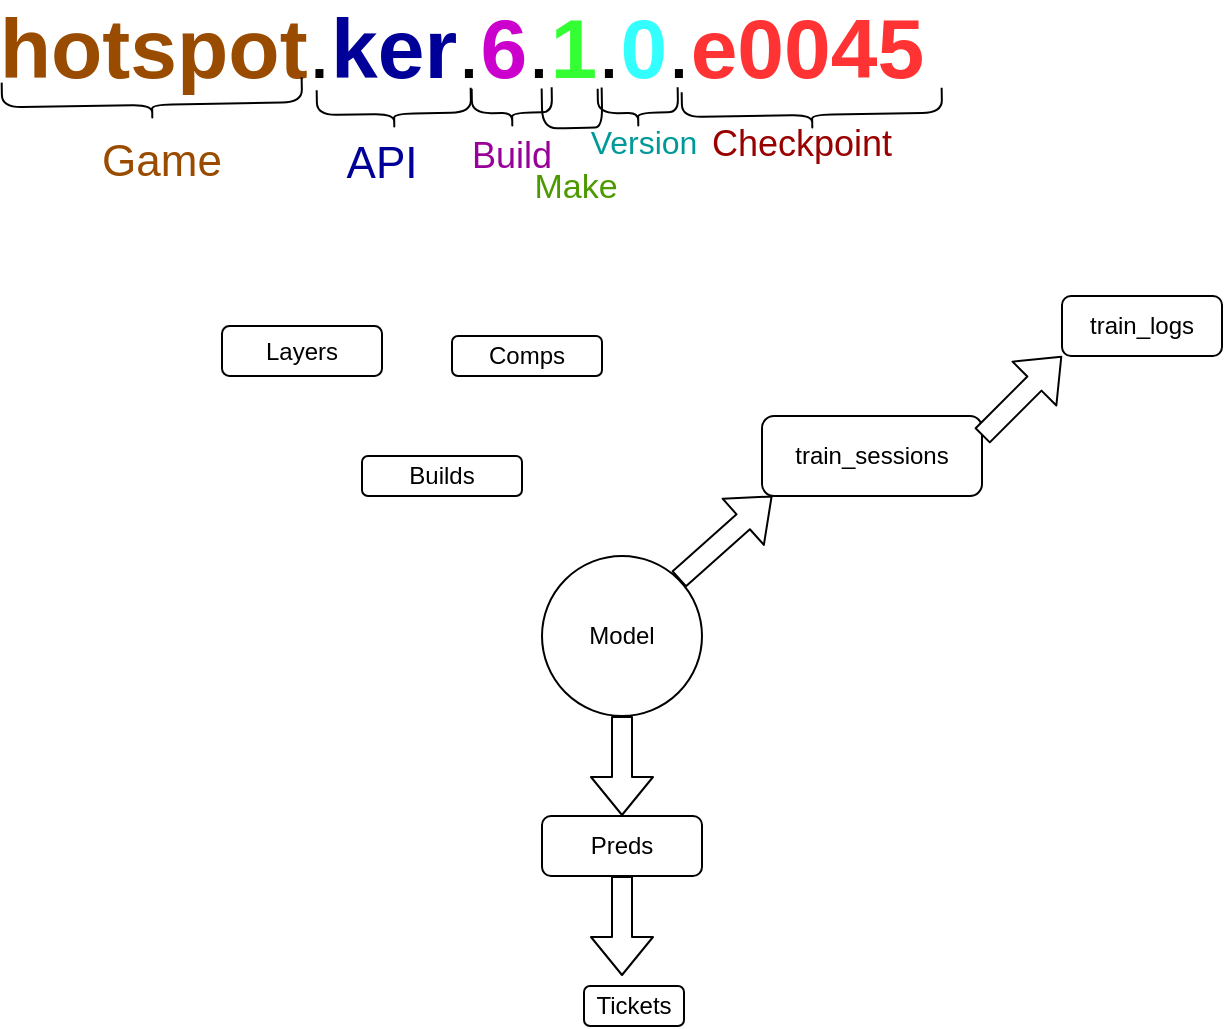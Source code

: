 <mxGraphModel grid="1" gridSize="10" guides="1" tooltips="1" connect="1" arrows="1" fold="1" page="1" pageScale="1" pageWidth="850" pageHeight="1100" background="#ffffff"><root><mxCell id="0"/><mxCell id="1" parent="0"/><mxCell id="2" value="" style="ellipse;whiteSpace=wrap;html=1;aspect=fixed;" parent="1" vertex="1"><mxGeometry x="300" y="298" width="80" height="80" as="geometry"/></mxCell><mxCell id="3" value="Model" style="text;html=1;strokeColor=none;fillColor=none;align=center;verticalAlign=middle;whiteSpace=wrap;rounded=0;" parent="1" vertex="1"><mxGeometry x="320" y="328" width="40" height="20" as="geometry"/></mxCell><mxCell id="4" value="train_sessions" style="rounded=1;whiteSpace=wrap;html=1;" parent="1" vertex="1"><mxGeometry x="410" y="228" width="110" height="40" as="geometry"/></mxCell><mxCell id="6" value="train_logs" style="rounded=1;whiteSpace=wrap;html=1;" parent="1" vertex="1"><mxGeometry x="560" y="168" width="80" height="30" as="geometry"/></mxCell><mxCell id="7" value="" style="shape=flexArrow;endArrow=classic;html=1;fillColor=#ffffff;entryX=0.047;entryY=0.998;entryPerimeter=0;exitX=1;exitY=0;" parent="1" source="2" target="4" edge="1"><mxGeometry width="50" height="50" relative="1" as="geometry"><mxPoint x="221" y="308" as="sourcePoint"/><mxPoint x="410" y="258" as="targetPoint"/></mxGeometry></mxCell><mxCell id="9" value="" style="shape=flexArrow;endArrow=classic;html=1;fillColor=#ffffff;exitX=1;exitY=0.25;entryX=0.25;entryY=1;" parent="1" source="4" edge="1"><mxGeometry width="50" height="50" relative="1" as="geometry"><mxPoint x="510" y="228" as="sourcePoint"/><mxPoint x="560" y="198" as="targetPoint"/></mxGeometry></mxCell><mxCell id="10" value="Preds" style="rounded=1;whiteSpace=wrap;html=1;" parent="1" vertex="1"><mxGeometry x="300" y="428" width="80" height="30" as="geometry"/></mxCell><mxCell id="11" value="Tickets" style="rounded=1;whiteSpace=wrap;html=1;" parent="1" vertex="1"><mxGeometry x="321" y="513" width="50" height="20" as="geometry"/></mxCell><mxCell id="12" value="" style="shape=flexArrow;endArrow=classic;html=1;fillColor=#ffffff;exitX=0.5;exitY=1;entryX=0.5;entryY=0;" parent="1" source="2" target="10" edge="1"><mxGeometry width="50" height="50" relative="1" as="geometry"><mxPoint x="151" y="478" as="sourcePoint"/><mxPoint x="201" y="428" as="targetPoint"/></mxGeometry></mxCell><mxCell id="13" value="" style="shape=flexArrow;endArrow=classic;html=1;fillColor=#ffffff;entryX=0.5;entryY=0;exitX=0.5;exitY=1;" parent="1" source="10" edge="1"><mxGeometry width="50" height="50" relative="1" as="geometry"><mxPoint x="160" y="598" as="sourcePoint"/><mxPoint x="340" y="508" as="targetPoint"/></mxGeometry></mxCell><mxCell id="17" value="Layers" style="rounded=1;whiteSpace=wrap;html=1;" parent="1" vertex="1"><mxGeometry x="140" y="183" width="80" height="25" as="geometry"/></mxCell><mxCell id="18" value="Builds" style="rounded=1;whiteSpace=wrap;html=1;" parent="1" vertex="1"><mxGeometry x="210" y="248" width="80" height="20" as="geometry"/></mxCell><mxCell id="20" value="Comps" style="rounded=1;whiteSpace=wrap;html=1;" parent="1" vertex="1"><mxGeometry x="255" y="188" width="75" height="20" as="geometry"/></mxCell><mxCell id="22" value="&lt;font color=&quot;#994c00&quot; style=&quot;font-size: 42px;&quot;&gt;&lt;b&gt;hotspot&lt;/b&gt;&lt;/font&gt;.&lt;font color=&quot;#000099&quot; style=&quot;font-size: 42px;&quot;&gt;&lt;b&gt;ker&lt;/b&gt;&lt;/font&gt;.&lt;font color=&quot;#cc00cc&quot; style=&quot;font-size: 42px;&quot;&gt;&lt;b&gt;6&lt;/b&gt;&lt;/font&gt;.&lt;font color=&quot;#33ff33&quot; style=&quot;font-size: 42px;&quot;&gt;&lt;b&gt;1&lt;/b&gt;&lt;/font&gt;.&lt;font color=&quot;#33ffff&quot; style=&quot;font-size: 42px;&quot;&gt;&lt;b&gt;0&lt;/b&gt;&lt;/font&gt;.&lt;font color=&quot;#ff3333&quot; style=&quot;font-size: 42px;&quot;&gt;&lt;b&gt;e0045&lt;/b&gt;&lt;/font&gt;" style="text;html=1;strokeColor=none;fillColor=none;align=center;verticalAlign=middle;whiteSpace=wrap;rounded=0;fontSize=42;" parent="1" vertex="1"><mxGeometry x="30" y="30" width="460" height="30" as="geometry"/></mxCell><mxCell id="25" value="" style="shape=curlyBracket;whiteSpace=wrap;html=1;rounded=1;rotation=-91;fontColor=#994C00;size=0.38;" parent="1" vertex="1"><mxGeometry x="95" y="-5" width="20" height="150" as="geometry"/></mxCell><mxCell id="26" value="" style="shape=curlyBracket;whiteSpace=wrap;html=1;rounded=1;rotation=-91;fontColor=#994C00;size=0.38;" parent="1" vertex="1"><mxGeometry x="275" y="54" width="20" height="40" as="geometry"/></mxCell><mxCell id="27" value="" style="shape=curlyBracket;whiteSpace=wrap;html=1;rounded=1;rotation=-91;fontColor=#994C00;size=0;" parent="1" vertex="1"><mxGeometry x="305" y="59" width="20" height="30" as="geometry"/></mxCell><mxCell id="28" value="" style="shape=curlyBracket;whiteSpace=wrap;html=1;rounded=1;rotation=-91;fontColor=#994C00;size=0.38;" parent="1" vertex="1"><mxGeometry x="338" y="54" width="20" height="40" as="geometry"/></mxCell><mxCell id="29" value="" style="shape=curlyBracket;whiteSpace=wrap;html=1;rounded=1;rotation=-91;fontColor=#994C00;size=0.38;" parent="1" vertex="1"><mxGeometry x="425" y="10" width="20" height="130" as="geometry"/></mxCell><mxCell id="34" value="" style="shape=curlyBracket;whiteSpace=wrap;html=1;rounded=1;rotation=-91;fontColor=#994C00;size=0.38;" parent="1" vertex="1"><mxGeometry x="216" y="36" width="20" height="77" as="geometry"/></mxCell><mxCell id="35" value="&lt;font color=&quot;#990099&quot;&gt;Build&lt;/font&gt;" style="text;html=1;strokeColor=none;fillColor=none;align=center;verticalAlign=middle;whiteSpace=wrap;rounded=0;fontSize=18;fontColor=#994C00;" parent="1" vertex="1"><mxGeometry x="265" y="95" width="40" height="5" as="geometry"/></mxCell><mxCell id="36" value="&lt;font style=&quot;font-size: 22px&quot;&gt;Game&lt;/font&gt;" style="text;html=1;strokeColor=none;fillColor=none;align=center;verticalAlign=middle;whiteSpace=wrap;rounded=0;fontSize=42;fontColor=#994C00;" parent="1" vertex="1"><mxGeometry x="90" y="84" width="40" height="20" as="geometry"/></mxCell><mxCell id="37" value="&lt;font style=&quot;font-size: 22px&quot; color=&quot;#000099&quot;&gt;API&lt;/font&gt;" style="text;html=1;strokeColor=none;fillColor=none;align=center;verticalAlign=middle;whiteSpace=wrap;rounded=0;fontSize=42;fontColor=#994C00;" parent="1" vertex="1"><mxGeometry x="200" y="85" width="40" height="20" as="geometry"/></mxCell><mxCell id="38" value="&lt;font style=&quot;font-size: 17px&quot; color=&quot;#4d9900&quot;&gt;Make&lt;/font&gt;" style="text;html=1;strokeColor=none;fillColor=none;align=center;verticalAlign=middle;whiteSpace=wrap;rounded=0;fontSize=42;fontColor=#994C00;" parent="1" vertex="1"><mxGeometry x="297" y="105" width="40" as="geometry"/></mxCell><mxCell id="39" value="&lt;font style=&quot;font-size: 16px&quot; color=&quot;#009999&quot;&gt;Version&lt;/font&gt;" style="text;html=1;strokeColor=none;fillColor=none;align=center;verticalAlign=middle;whiteSpace=wrap;rounded=0;fontSize=42;fontColor=#994C00;" parent="1" vertex="1"><mxGeometry x="331" y="76" width="40" height="14" as="geometry"/></mxCell><mxCell id="42" value="&lt;font color=&quot;#990000&quot;&gt;Checkpoint&lt;/font&gt;" style="text;html=1;strokeColor=none;fillColor=none;align=center;verticalAlign=middle;whiteSpace=wrap;rounded=0;fontSize=18;fontColor=#994C00;" parent="1" vertex="1"><mxGeometry x="410" y="82" width="40" height="20" as="geometry"/></mxCell></root></mxGraphModel>